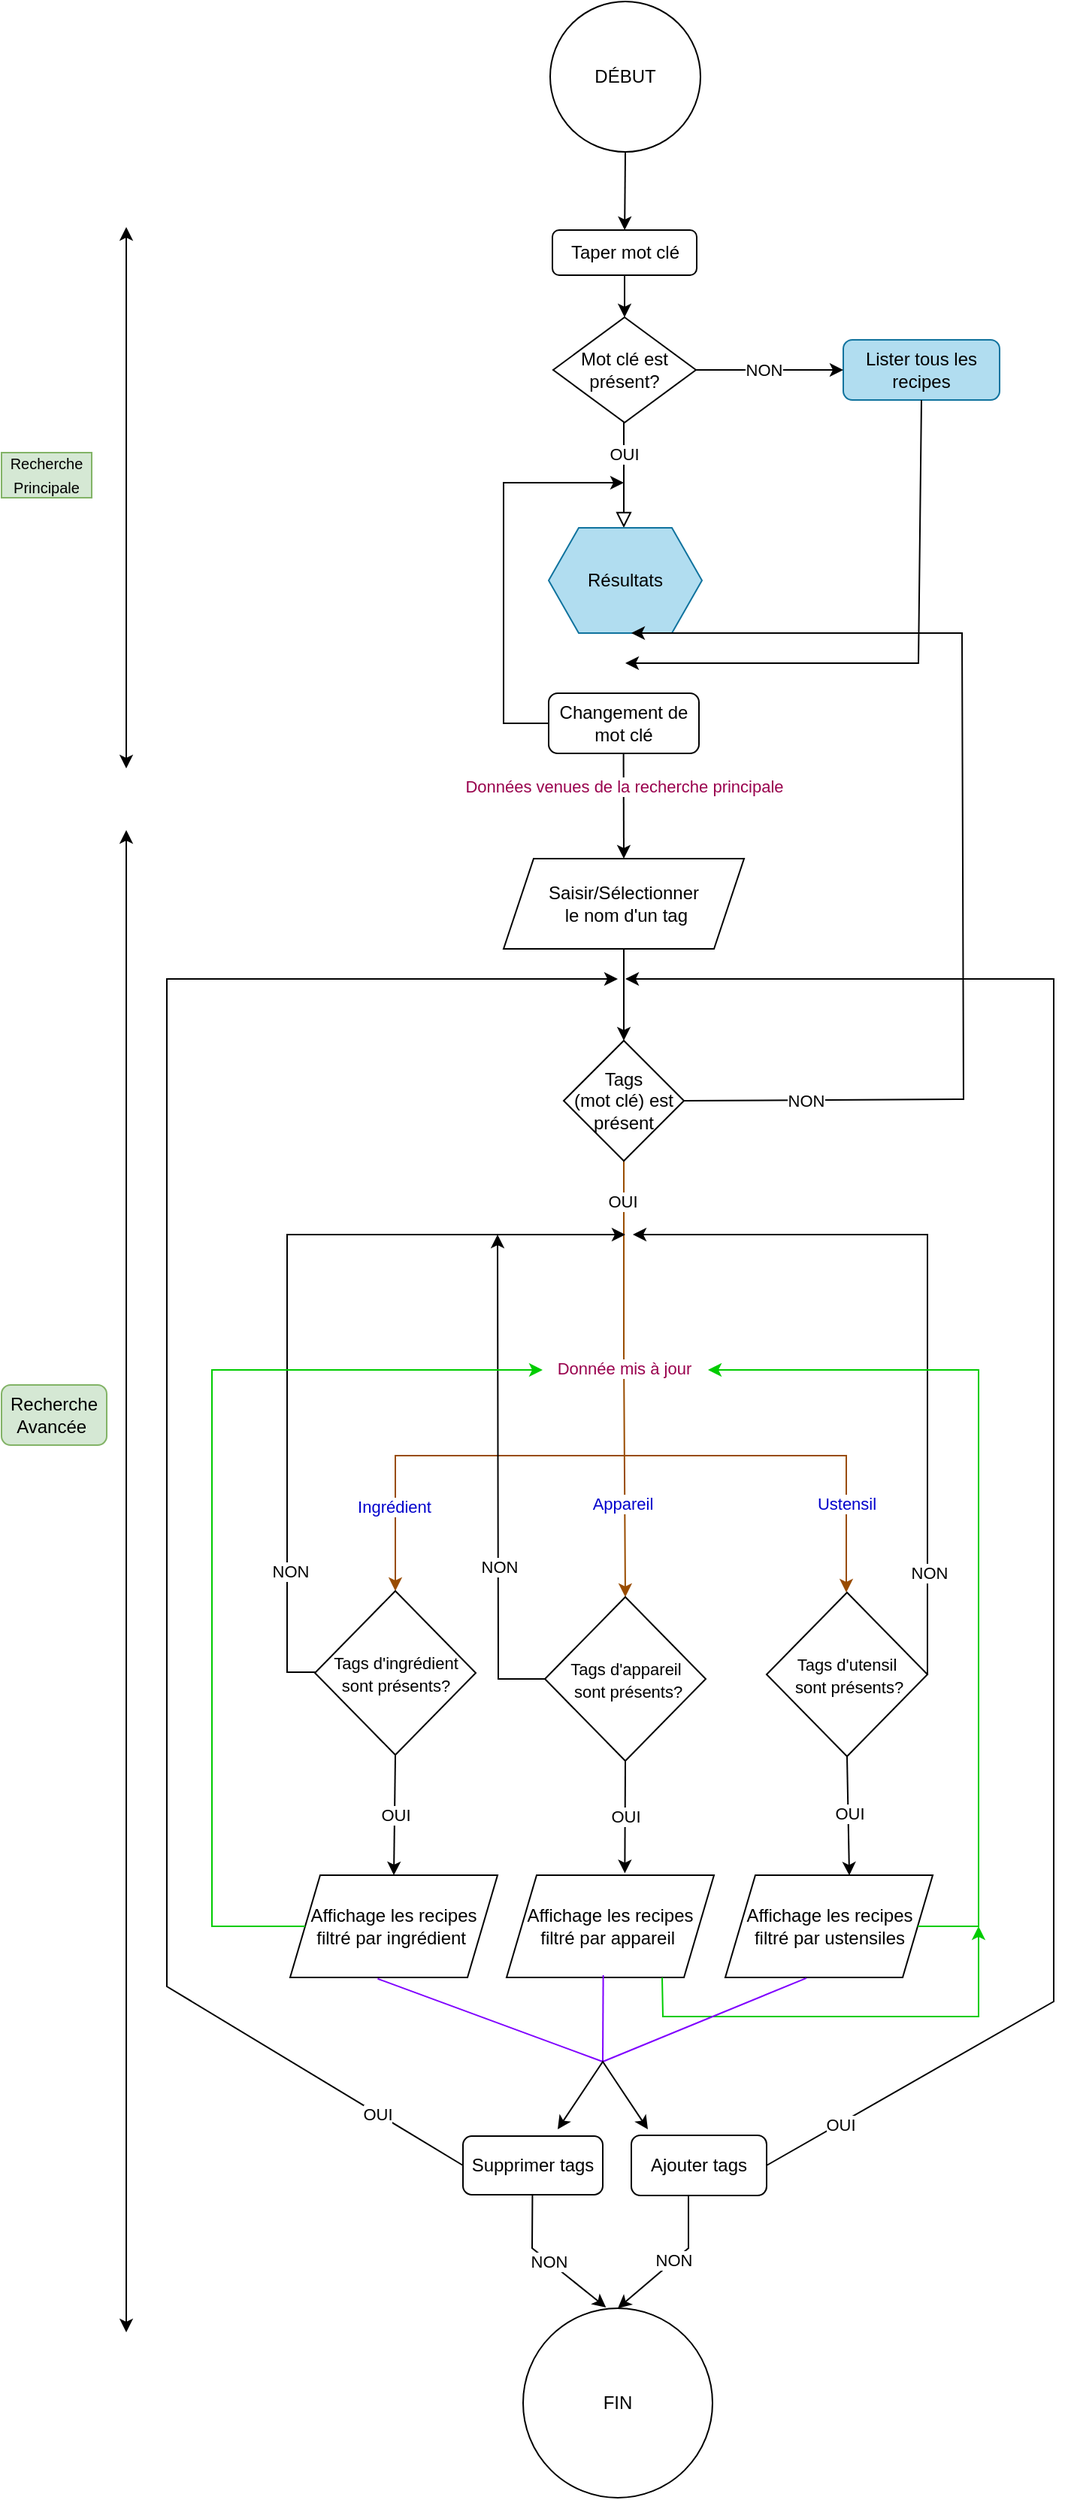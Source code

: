 <mxfile version="21.3.7" type="github">
  <diagram id="C5RBs43oDa-KdzZeNtuy" name="Page-1">
    <mxGraphModel dx="1060" dy="1888" grid="1" gridSize="10" guides="1" tooltips="1" connect="1" arrows="1" fold="1" page="1" pageScale="1" pageWidth="827" pageHeight="1169" math="0" shadow="0">
      <root>
        <mxCell id="WIyWlLk6GJQsqaUBKTNV-0" />
        <mxCell id="WIyWlLk6GJQsqaUBKTNV-1" parent="WIyWlLk6GJQsqaUBKTNV-0" />
        <mxCell id="WIyWlLk6GJQsqaUBKTNV-2" value="" style="rounded=0;html=1;jettySize=auto;orthogonalLoop=1;fontSize=11;endArrow=block;endFill=0;endSize=8;strokeWidth=1;shadow=0;labelBackgroundColor=none;edgeStyle=orthogonalEdgeStyle;" parent="WIyWlLk6GJQsqaUBKTNV-1" edge="1">
          <mxGeometry relative="1" as="geometry">
            <mxPoint x="444" y="120" as="sourcePoint" />
            <mxPoint x="444" y="200" as="targetPoint" />
          </mxGeometry>
        </mxCell>
        <mxCell id="a6fsCwY-pUk3Va7mNux8-23" value="OUI" style="edgeLabel;html=1;align=center;verticalAlign=middle;resizable=0;points=[];" vertex="1" connectable="0" parent="WIyWlLk6GJQsqaUBKTNV-2">
          <mxGeometry x="-0.693" y="-1" relative="1" as="geometry">
            <mxPoint x="1" y="18" as="offset" />
          </mxGeometry>
        </mxCell>
        <mxCell id="a6fsCwY-pUk3Va7mNux8-1" value="" style="endArrow=classic;startArrow=classic;html=1;rounded=0;" edge="1" parent="WIyWlLk6GJQsqaUBKTNV-1">
          <mxGeometry width="50" height="50" relative="1" as="geometry">
            <mxPoint x="113" y="360" as="sourcePoint" />
            <mxPoint x="113" as="targetPoint" />
            <Array as="points">
              <mxPoint x="113" y="230" />
            </Array>
          </mxGeometry>
        </mxCell>
        <mxCell id="a6fsCwY-pUk3Va7mNux8-3" value="&lt;p style=&quot;line-height: 130%;&quot;&gt;&lt;font style=&quot;font-size: 10px;&quot;&gt;Recherche Principale&lt;/font&gt;&lt;/p&gt;" style="text;html=1;strokeColor=#82b366;fillColor=#d5e8d4;align=center;verticalAlign=middle;whiteSpace=wrap;rounded=0;" vertex="1" parent="WIyWlLk6GJQsqaUBKTNV-1">
          <mxGeometry x="30" y="150" width="60" height="30" as="geometry" />
        </mxCell>
        <mxCell id="a6fsCwY-pUk3Va7mNux8-7" value="Lister tous les recipes" style="rounded=1;whiteSpace=wrap;html=1;fillColor=#b1ddf0;strokeColor=#10739e;" vertex="1" parent="WIyWlLk6GJQsqaUBKTNV-1">
          <mxGeometry x="590" y="75" width="104" height="40" as="geometry" />
        </mxCell>
        <mxCell id="a6fsCwY-pUk3Va7mNux8-8" value="" style="endArrow=classic;html=1;rounded=0;exitX=0.5;exitY=1;exitDx=0;exitDy=0;" edge="1" parent="WIyWlLk6GJQsqaUBKTNV-1" source="a6fsCwY-pUk3Va7mNux8-7">
          <mxGeometry width="50" height="50" relative="1" as="geometry">
            <mxPoint x="637.66" y="130" as="sourcePoint" />
            <mxPoint x="445" y="290" as="targetPoint" />
            <Array as="points">
              <mxPoint x="640" y="290" />
            </Array>
          </mxGeometry>
        </mxCell>
        <mxCell id="a6fsCwY-pUk3Va7mNux8-11" value="" style="endArrow=classic;html=1;rounded=0;entryX=0.5;entryY=0;entryDx=0;entryDy=0;exitX=0.45;exitY=0.925;exitDx=0;exitDy=0;exitPerimeter=0;strokeColor=#994C00;" edge="1" parent="WIyWlLk6GJQsqaUBKTNV-1">
          <mxGeometry width="50" height="50" relative="1" as="geometry">
            <mxPoint x="444" y="615" as="sourcePoint" />
            <mxPoint x="445" y="911" as="targetPoint" />
            <Array as="points">
              <mxPoint x="444" y="700" />
              <mxPoint x="444" y="750" />
            </Array>
          </mxGeometry>
        </mxCell>
        <mxCell id="a6fsCwY-pUk3Va7mNux8-26" value="&lt;font color=&quot;#0000cc&quot;&gt;Appareil&lt;/font&gt;" style="edgeLabel;html=1;align=center;verticalAlign=middle;resizable=0;points=[];" vertex="1" connectable="0" parent="a6fsCwY-pUk3Va7mNux8-11">
          <mxGeometry x="0.379" y="-2" relative="1" as="geometry">
            <mxPoint y="136" as="offset" />
          </mxGeometry>
        </mxCell>
        <mxCell id="a6fsCwY-pUk3Va7mNux8-93" value="&lt;font color=&quot;#0000cc&quot;&gt;Appareil&lt;/font&gt;" style="edgeLabel;html=1;align=center;verticalAlign=middle;resizable=0;points=[];" vertex="1" connectable="0" parent="a6fsCwY-pUk3Va7mNux8-11">
          <mxGeometry x="0.524" y="-2" relative="1" as="geometry">
            <mxPoint y="8" as="offset" />
          </mxGeometry>
        </mxCell>
        <mxCell id="a6fsCwY-pUk3Va7mNux8-94" value="OUI" style="edgeLabel;html=1;align=center;verticalAlign=middle;resizable=0;points=[];" vertex="1" connectable="0" parent="a6fsCwY-pUk3Va7mNux8-11">
          <mxGeometry x="-0.778" y="-1" relative="1" as="geometry">
            <mxPoint as="offset" />
          </mxGeometry>
        </mxCell>
        <mxCell id="a6fsCwY-pUk3Va7mNux8-95" value="&lt;font color=&quot;#99004d&quot;&gt;Donnée mis à jour&lt;/font&gt;" style="edgeLabel;html=1;align=center;verticalAlign=middle;resizable=0;points=[];" vertex="1" connectable="0" parent="a6fsCwY-pUk3Va7mNux8-11">
          <mxGeometry x="-0.242" relative="1" as="geometry">
            <mxPoint y="32" as="offset" />
          </mxGeometry>
        </mxCell>
        <mxCell id="a6fsCwY-pUk3Va7mNux8-16" value="" style="endArrow=classic;html=1;rounded=0;" edge="1" parent="WIyWlLk6GJQsqaUBKTNV-1">
          <mxGeometry width="50" height="50" relative="1" as="geometry">
            <mxPoint x="443.8" y="350" as="sourcePoint" />
            <mxPoint x="444" y="420" as="targetPoint" />
          </mxGeometry>
        </mxCell>
        <mxCell id="a6fsCwY-pUk3Va7mNux8-30" value="&lt;font color=&quot;#99004d&quot;&gt;Données venues de la recherche&amp;nbsp;&lt;span style=&quot;caret-color: rgb(153, 0, 77);&quot;&gt;principale&lt;/span&gt;&lt;/font&gt;" style="edgeLabel;html=1;align=center;verticalAlign=middle;resizable=0;points=[];" vertex="1" connectable="0" parent="a6fsCwY-pUk3Va7mNux8-16">
          <mxGeometry x="-0.189" relative="1" as="geometry">
            <mxPoint y="-7" as="offset" />
          </mxGeometry>
        </mxCell>
        <mxCell id="a6fsCwY-pUk3Va7mNux8-21" value="Changement de mot clé" style="rounded=1;whiteSpace=wrap;html=1;" vertex="1" parent="WIyWlLk6GJQsqaUBKTNV-1">
          <mxGeometry x="394" y="310" width="100" height="40" as="geometry" />
        </mxCell>
        <mxCell id="a6fsCwY-pUk3Va7mNux8-22" value="" style="endArrow=classic;html=1;rounded=0;exitX=0;exitY=0.5;exitDx=0;exitDy=0;" edge="1" parent="WIyWlLk6GJQsqaUBKTNV-1" source="a6fsCwY-pUk3Va7mNux8-21">
          <mxGeometry width="50" height="50" relative="1" as="geometry">
            <mxPoint x="364" y="310" as="sourcePoint" />
            <mxPoint x="444" y="170" as="targetPoint" />
            <Array as="points">
              <mxPoint x="364" y="330" />
              <mxPoint x="364" y="170" />
            </Array>
          </mxGeometry>
        </mxCell>
        <mxCell id="a6fsCwY-pUk3Va7mNux8-28" value="" style="endArrow=classic;html=1;rounded=0;entryX=0.5;entryY=0;entryDx=0;entryDy=0;strokeColor=#994C00;" edge="1" parent="WIyWlLk6GJQsqaUBKTNV-1">
          <mxGeometry width="50" height="50" relative="1" as="geometry">
            <mxPoint x="442" y="817" as="sourcePoint" />
            <mxPoint x="592" y="908" as="targetPoint" />
            <Array as="points">
              <mxPoint x="592" y="817" />
            </Array>
          </mxGeometry>
        </mxCell>
        <mxCell id="a6fsCwY-pUk3Va7mNux8-29" value="&lt;font color=&quot;#0000cc&quot;&gt;Ustensil&lt;/font&gt;" style="edgeLabel;html=1;align=center;verticalAlign=middle;resizable=0;points=[];" vertex="1" connectable="0" parent="a6fsCwY-pUk3Va7mNux8-28">
          <mxGeometry x="0.509" y="-2" relative="1" as="geometry">
            <mxPoint x="2" as="offset" />
          </mxGeometry>
        </mxCell>
        <mxCell id="a6fsCwY-pUk3Va7mNux8-31" value="Résultats" style="shape=hexagon;perimeter=hexagonPerimeter2;whiteSpace=wrap;html=1;fixedSize=1;fillColor=#b1ddf0;strokeColor=#10739e;" vertex="1" parent="WIyWlLk6GJQsqaUBKTNV-1">
          <mxGeometry x="394" y="200" width="102" height="70" as="geometry" />
        </mxCell>
        <mxCell id="a6fsCwY-pUk3Va7mNux8-35" value="Supprimer tags" style="rounded=1;whiteSpace=wrap;html=1;" vertex="1" parent="WIyWlLk6GJQsqaUBKTNV-1">
          <mxGeometry x="337" y="1269.5" width="93" height="39" as="geometry" />
        </mxCell>
        <mxCell id="a6fsCwY-pUk3Va7mNux8-36" value="Ajouter tags" style="rounded=1;whiteSpace=wrap;html=1;" vertex="1" parent="WIyWlLk6GJQsqaUBKTNV-1">
          <mxGeometry x="449" y="1269" width="90" height="40" as="geometry" />
        </mxCell>
        <mxCell id="a6fsCwY-pUk3Va7mNux8-43" value="" style="endArrow=classic;html=1;rounded=0;exitX=0;exitY=0.5;exitDx=0;exitDy=0;" edge="1" parent="WIyWlLk6GJQsqaUBKTNV-1" source="a6fsCwY-pUk3Va7mNux8-35">
          <mxGeometry width="50" height="50" relative="1" as="geometry">
            <mxPoint x="339" y="1220" as="sourcePoint" />
            <mxPoint x="440" y="500" as="targetPoint" />
            <Array as="points">
              <mxPoint x="140" y="1170" />
              <mxPoint x="140" y="790" />
              <mxPoint x="140" y="500" />
              <mxPoint x="339" y="500" />
            </Array>
          </mxGeometry>
        </mxCell>
        <mxCell id="a6fsCwY-pUk3Va7mNux8-96" value="OUI" style="edgeLabel;html=1;align=center;verticalAlign=middle;resizable=0;points=[];" vertex="1" connectable="0" parent="a6fsCwY-pUk3Va7mNux8-43">
          <mxGeometry x="-0.89" y="2" relative="1" as="geometry">
            <mxPoint y="-2" as="offset" />
          </mxGeometry>
        </mxCell>
        <mxCell id="a6fsCwY-pUk3Va7mNux8-44" value="" style="endArrow=classic;html=1;rounded=0;exitX=1;exitY=0.5;exitDx=0;exitDy=0;" edge="1" parent="WIyWlLk6GJQsqaUBKTNV-1" source="a6fsCwY-pUk3Va7mNux8-36">
          <mxGeometry width="50" height="50" relative="1" as="geometry">
            <mxPoint x="542" y="1095" as="sourcePoint" />
            <mxPoint x="445" y="500" as="targetPoint" />
            <Array as="points">
              <mxPoint x="730" y="1180" />
              <mxPoint x="730" y="500" />
              <mxPoint x="560" y="500" />
            </Array>
          </mxGeometry>
        </mxCell>
        <mxCell id="a6fsCwY-pUk3Va7mNux8-97" value="OUI" style="edgeLabel;html=1;align=center;verticalAlign=middle;resizable=0;points=[];" vertex="1" connectable="0" parent="a6fsCwY-pUk3Va7mNux8-44">
          <mxGeometry x="-0.909" y="-3" relative="1" as="geometry">
            <mxPoint y="-3" as="offset" />
          </mxGeometry>
        </mxCell>
        <mxCell id="a6fsCwY-pUk3Va7mNux8-46" value="" style="endArrow=classic;html=1;rounded=0;strokeColor=#994C00;" edge="1" parent="WIyWlLk6GJQsqaUBKTNV-1">
          <mxGeometry width="50" height="50" relative="1" as="geometry">
            <mxPoint x="445" y="817" as="sourcePoint" />
            <mxPoint x="292" y="907" as="targetPoint" />
            <Array as="points">
              <mxPoint x="445" y="817" />
              <mxPoint x="292" y="817" />
            </Array>
          </mxGeometry>
        </mxCell>
        <mxCell id="a6fsCwY-pUk3Va7mNux8-47" value="&lt;font color=&quot;#0000cc&quot;&gt;Ingrédient&lt;/font&gt;" style="edgeLabel;html=1;align=center;verticalAlign=middle;resizable=0;points=[];" vertex="1" connectable="0" parent="a6fsCwY-pUk3Va7mNux8-46">
          <mxGeometry x="0.534" y="-1" relative="1" as="geometry">
            <mxPoint as="offset" />
          </mxGeometry>
        </mxCell>
        <mxCell id="a6fsCwY-pUk3Va7mNux8-48" value="" style="endArrow=classic;startArrow=classic;html=1;rounded=0;" edge="1" parent="WIyWlLk6GJQsqaUBKTNV-1">
          <mxGeometry width="50" height="50" relative="1" as="geometry">
            <mxPoint x="113" y="1400" as="sourcePoint" />
            <mxPoint x="113" y="401" as="targetPoint" />
            <Array as="points" />
          </mxGeometry>
        </mxCell>
        <mxCell id="a6fsCwY-pUk3Va7mNux8-49" value="Recherche Avancée&amp;nbsp;" style="rounded=1;whiteSpace=wrap;html=1;fillColor=#d5e8d4;strokeColor=#82b366;" vertex="1" parent="WIyWlLk6GJQsqaUBKTNV-1">
          <mxGeometry x="30" y="770" width="70" height="40" as="geometry" />
        </mxCell>
        <mxCell id="a6fsCwY-pUk3Va7mNux8-50" value="" style="endArrow=classic;html=1;rounded=0;exitX=1;exitY=0.5;exitDx=0;exitDy=0;" edge="1" parent="WIyWlLk6GJQsqaUBKTNV-1" source="a6fsCwY-pUk3Va7mNux8-60">
          <mxGeometry width="50" height="50" relative="1" as="geometry">
            <mxPoint x="489.0" y="575.0" as="sourcePoint" />
            <mxPoint x="449" y="270" as="targetPoint" />
            <Array as="points">
              <mxPoint x="670" y="580" />
              <mxPoint x="669" y="270" />
              <mxPoint x="579" y="270" />
            </Array>
          </mxGeometry>
        </mxCell>
        <mxCell id="a6fsCwY-pUk3Va7mNux8-65" value="NON" style="edgeLabel;html=1;align=center;verticalAlign=middle;resizable=0;points=[];" vertex="1" connectable="0" parent="a6fsCwY-pUk3Va7mNux8-50">
          <mxGeometry x="-0.775" y="-1" relative="1" as="geometry">
            <mxPoint y="-1" as="offset" />
          </mxGeometry>
        </mxCell>
        <mxCell id="a6fsCwY-pUk3Va7mNux8-52" value="Taper mot clé" style="rounded=1;whiteSpace=wrap;html=1;" vertex="1" parent="WIyWlLk6GJQsqaUBKTNV-1">
          <mxGeometry x="396.5" y="2" width="96" height="30" as="geometry" />
        </mxCell>
        <mxCell id="a6fsCwY-pUk3Va7mNux8-57" value="" style="edgeStyle=orthogonalEdgeStyle;rounded=0;orthogonalLoop=1;jettySize=auto;html=1;" edge="1" parent="WIyWlLk6GJQsqaUBKTNV-1" source="a6fsCwY-pUk3Va7mNux8-53" target="a6fsCwY-pUk3Va7mNux8-7">
          <mxGeometry relative="1" as="geometry" />
        </mxCell>
        <mxCell id="a6fsCwY-pUk3Va7mNux8-58" value="NON" style="edgeLabel;html=1;align=center;verticalAlign=middle;resizable=0;points=[];" vertex="1" connectable="0" parent="a6fsCwY-pUk3Va7mNux8-57">
          <mxGeometry x="-0.083" y="-2" relative="1" as="geometry">
            <mxPoint y="-2" as="offset" />
          </mxGeometry>
        </mxCell>
        <mxCell id="a6fsCwY-pUk3Va7mNux8-53" value="Mot clé est présent?" style="rhombus;whiteSpace=wrap;html=1;" vertex="1" parent="WIyWlLk6GJQsqaUBKTNV-1">
          <mxGeometry x="397" y="60" width="95" height="70" as="geometry" />
        </mxCell>
        <mxCell id="a6fsCwY-pUk3Va7mNux8-55" value="" style="endArrow=classic;html=1;rounded=0;exitX=0.5;exitY=1;exitDx=0;exitDy=0;" edge="1" parent="WIyWlLk6GJQsqaUBKTNV-1" source="a6fsCwY-pUk3Va7mNux8-52" target="a6fsCwY-pUk3Va7mNux8-53">
          <mxGeometry width="50" height="50" relative="1" as="geometry">
            <mxPoint x="469" y="50" as="sourcePoint" />
            <mxPoint x="519" as="targetPoint" />
          </mxGeometry>
        </mxCell>
        <mxCell id="a6fsCwY-pUk3Va7mNux8-60" value="Tags &lt;br&gt;(mot clé) est présent" style="rhombus;whiteSpace=wrap;html=1;" vertex="1" parent="WIyWlLk6GJQsqaUBKTNV-1">
          <mxGeometry x="404" y="541" width="80" height="80" as="geometry" />
        </mxCell>
        <mxCell id="a6fsCwY-pUk3Va7mNux8-64" value="" style="edgeStyle=orthogonalEdgeStyle;rounded=0;orthogonalLoop=1;jettySize=auto;html=1;" edge="1" parent="WIyWlLk6GJQsqaUBKTNV-1" source="a6fsCwY-pUk3Va7mNux8-62" target="a6fsCwY-pUk3Va7mNux8-60">
          <mxGeometry relative="1" as="geometry" />
        </mxCell>
        <mxCell id="a6fsCwY-pUk3Va7mNux8-62" value="Saisir/Sélectionner&lt;br&gt;&amp;nbsp;le nom d&#39;un tag" style="shape=parallelogram;perimeter=parallelogramPerimeter;whiteSpace=wrap;html=1;fixedSize=1;" vertex="1" parent="WIyWlLk6GJQsqaUBKTNV-1">
          <mxGeometry x="364" y="420" width="160" height="60" as="geometry" />
        </mxCell>
        <mxCell id="a6fsCwY-pUk3Va7mNux8-72" style="edgeStyle=orthogonalEdgeStyle;rounded=0;orthogonalLoop=1;jettySize=auto;html=1;exitX=0.033;exitY=0.512;exitDx=0;exitDy=0;exitPerimeter=0;" edge="1" parent="WIyWlLk6GJQsqaUBKTNV-1" source="a6fsCwY-pUk3Va7mNux8-70">
          <mxGeometry relative="1" as="geometry">
            <mxPoint x="445" y="670" as="targetPoint" />
            <mxPoint x="233.5" y="961.5" as="sourcePoint" />
            <Array as="points">
              <mxPoint x="242" y="961" />
              <mxPoint x="220" y="961" />
              <mxPoint x="220" y="670" />
            </Array>
          </mxGeometry>
        </mxCell>
        <mxCell id="a6fsCwY-pUk3Va7mNux8-75" value="NON" style="edgeLabel;html=1;align=center;verticalAlign=middle;resizable=0;points=[];" vertex="1" connectable="0" parent="a6fsCwY-pUk3Va7mNux8-72">
          <mxGeometry x="0.045" y="3" relative="1" as="geometry">
            <mxPoint x="5" y="191" as="offset" />
          </mxGeometry>
        </mxCell>
        <mxCell id="a6fsCwY-pUk3Va7mNux8-70" value="&lt;font style=&quot;font-size: 11px;&quot;&gt;Tags d&#39;ingrédient sont présents?&lt;/font&gt;" style="rhombus;whiteSpace=wrap;html=1;" vertex="1" parent="WIyWlLk6GJQsqaUBKTNV-1">
          <mxGeometry x="238.5" y="907" width="107" height="109" as="geometry" />
        </mxCell>
        <mxCell id="a6fsCwY-pUk3Va7mNux8-71" value="OUI" style="endArrow=classic;html=1;rounded=0;entryX=0.5;entryY=0;entryDx=0;entryDy=0;" edge="1" parent="WIyWlLk6GJQsqaUBKTNV-1" target="a6fsCwY-pUk3Va7mNux8-68">
          <mxGeometry width="50" height="50" relative="1" as="geometry">
            <mxPoint x="292" y="1016" as="sourcePoint" />
            <mxPoint x="291" y="1066" as="targetPoint" />
            <Array as="points" />
          </mxGeometry>
        </mxCell>
        <mxCell id="a6fsCwY-pUk3Va7mNux8-68" value="Affichage les recipes filtré par ingrédient&amp;nbsp;" style="shape=parallelogram;perimeter=parallelogramPerimeter;whiteSpace=wrap;html=1;fixedSize=1;" vertex="1" parent="WIyWlLk6GJQsqaUBKTNV-1">
          <mxGeometry x="222" y="1096" width="138" height="68" as="geometry" />
        </mxCell>
        <mxCell id="a6fsCwY-pUk3Va7mNux8-79" value="NON" style="endArrow=classic;html=1;rounded=0;entryX=0.438;entryY=-0.004;entryDx=0;entryDy=0;entryPerimeter=0;" edge="1" parent="WIyWlLk6GJQsqaUBKTNV-1" target="a6fsCwY-pUk3Va7mNux8-81">
          <mxGeometry width="50" height="50" relative="1" as="geometry">
            <mxPoint x="383.21" y="1308.5" as="sourcePoint" />
            <mxPoint x="383.21" y="1358.5" as="targetPoint" />
            <Array as="points">
              <mxPoint x="383" y="1344" />
            </Array>
          </mxGeometry>
        </mxCell>
        <mxCell id="a6fsCwY-pUk3Va7mNux8-80" value="NON" style="endArrow=classic;html=1;rounded=0;entryX=0.5;entryY=0;entryDx=0;entryDy=0;" edge="1" parent="WIyWlLk6GJQsqaUBKTNV-1" target="a6fsCwY-pUk3Va7mNux8-81">
          <mxGeometry width="50" height="50" relative="1" as="geometry">
            <mxPoint x="487" y="1308.5" as="sourcePoint" />
            <mxPoint x="487" y="1358.5" as="targetPoint" />
            <Array as="points">
              <mxPoint x="487" y="1344" />
            </Array>
          </mxGeometry>
        </mxCell>
        <mxCell id="a6fsCwY-pUk3Va7mNux8-81" value="FIN" style="ellipse;whiteSpace=wrap;html=1;aspect=fixed;" vertex="1" parent="WIyWlLk6GJQsqaUBKTNV-1">
          <mxGeometry x="377" y="1384" width="126" height="126" as="geometry" />
        </mxCell>
        <mxCell id="a6fsCwY-pUk3Va7mNux8-86" value="" style="edgeStyle=orthogonalEdgeStyle;rounded=0;orthogonalLoop=1;jettySize=auto;html=1;" edge="1" parent="WIyWlLk6GJQsqaUBKTNV-1" source="a6fsCwY-pUk3Va7mNux8-82">
          <mxGeometry relative="1" as="geometry">
            <mxPoint x="360" y="670" as="targetPoint" />
          </mxGeometry>
        </mxCell>
        <mxCell id="a6fsCwY-pUk3Va7mNux8-89" value="NON" style="edgeLabel;html=1;align=center;verticalAlign=middle;resizable=0;points=[];" vertex="1" connectable="0" parent="a6fsCwY-pUk3Va7mNux8-86">
          <mxGeometry x="-0.353" relative="1" as="geometry">
            <mxPoint as="offset" />
          </mxGeometry>
        </mxCell>
        <mxCell id="a6fsCwY-pUk3Va7mNux8-82" value="&lt;font style=&quot;font-size: 11px;&quot;&gt;Tags d&#39;appareil&lt;br&gt;&amp;nbsp;sont présents?&lt;/font&gt;" style="rhombus;whiteSpace=wrap;html=1;" vertex="1" parent="WIyWlLk6GJQsqaUBKTNV-1">
          <mxGeometry x="391.5" y="911" width="107" height="109" as="geometry" />
        </mxCell>
        <mxCell id="a6fsCwY-pUk3Va7mNux8-83" value="&lt;font style=&quot;font-size: 11px;&quot;&gt;Tags d&#39;utensil&lt;br&gt;&amp;nbsp;sont présents?&lt;/font&gt;" style="rhombus;whiteSpace=wrap;html=1;" vertex="1" parent="WIyWlLk6GJQsqaUBKTNV-1">
          <mxGeometry x="539" y="908" width="107" height="109" as="geometry" />
        </mxCell>
        <mxCell id="a6fsCwY-pUk3Va7mNux8-84" value="DÉBUT" style="ellipse;whiteSpace=wrap;html=1;aspect=fixed;" vertex="1" parent="WIyWlLk6GJQsqaUBKTNV-1">
          <mxGeometry x="395" y="-150" width="100" height="100" as="geometry" />
        </mxCell>
        <mxCell id="a6fsCwY-pUk3Va7mNux8-85" value="" style="endArrow=classic;html=1;rounded=0;" edge="1" parent="WIyWlLk6GJQsqaUBKTNV-1" source="a6fsCwY-pUk3Va7mNux8-84" target="a6fsCwY-pUk3Va7mNux8-52">
          <mxGeometry width="50" height="50" relative="1" as="geometry">
            <mxPoint x="444" y="-20" as="sourcePoint" />
            <mxPoint x="494" y="-70" as="targetPoint" />
          </mxGeometry>
        </mxCell>
        <mxCell id="a6fsCwY-pUk3Va7mNux8-92" value="Affichage les recipes filtré par appareil&amp;nbsp;" style="shape=parallelogram;perimeter=parallelogramPerimeter;whiteSpace=wrap;html=1;fixedSize=1;" vertex="1" parent="WIyWlLk6GJQsqaUBKTNV-1">
          <mxGeometry x="366" y="1096" width="138" height="68" as="geometry" />
        </mxCell>
        <mxCell id="a6fsCwY-pUk3Va7mNux8-98" value="Affichage les recipes filtré par ustensiles" style="shape=parallelogram;perimeter=parallelogramPerimeter;whiteSpace=wrap;html=1;fixedSize=1;" vertex="1" parent="WIyWlLk6GJQsqaUBKTNV-1">
          <mxGeometry x="511.5" y="1096" width="138" height="68" as="geometry" />
        </mxCell>
        <mxCell id="a6fsCwY-pUk3Va7mNux8-99" value="OUI" style="endArrow=classic;html=1;rounded=0;exitX=0.5;exitY=1;exitDx=0;exitDy=0;entryX=0.57;entryY=-0.019;entryDx=0;entryDy=0;entryPerimeter=0;" edge="1" parent="WIyWlLk6GJQsqaUBKTNV-1" source="a6fsCwY-pUk3Va7mNux8-82" target="a6fsCwY-pUk3Va7mNux8-92">
          <mxGeometry width="50" height="50" relative="1" as="geometry">
            <mxPoint x="380" y="1070" as="sourcePoint" />
            <mxPoint x="430" y="1020" as="targetPoint" />
          </mxGeometry>
        </mxCell>
        <mxCell id="a6fsCwY-pUk3Va7mNux8-100" value="" style="endArrow=classic;html=1;rounded=0;exitX=0.5;exitY=1;exitDx=0;exitDy=0;entryX=0.598;entryY=0.002;entryDx=0;entryDy=0;entryPerimeter=0;" edge="1" parent="WIyWlLk6GJQsqaUBKTNV-1" source="a6fsCwY-pUk3Va7mNux8-83" target="a6fsCwY-pUk3Va7mNux8-98">
          <mxGeometry width="50" height="50" relative="1" as="geometry">
            <mxPoint x="380" y="1070" as="sourcePoint" />
            <mxPoint x="593" y="1090" as="targetPoint" />
          </mxGeometry>
        </mxCell>
        <mxCell id="a6fsCwY-pUk3Va7mNux8-101" value="OUI" style="edgeLabel;html=1;align=center;verticalAlign=middle;resizable=0;points=[];" vertex="1" connectable="0" parent="a6fsCwY-pUk3Va7mNux8-100">
          <mxGeometry x="-0.046" y="1" relative="1" as="geometry">
            <mxPoint as="offset" />
          </mxGeometry>
        </mxCell>
        <mxCell id="a6fsCwY-pUk3Va7mNux8-102" value="" style="endArrow=classic;html=1;rounded=0;exitX=1;exitY=0.5;exitDx=0;exitDy=0;" edge="1" parent="WIyWlLk6GJQsqaUBKTNV-1" source="a6fsCwY-pUk3Va7mNux8-83">
          <mxGeometry width="50" height="50" relative="1" as="geometry">
            <mxPoint x="130" y="960" as="sourcePoint" />
            <mxPoint x="450" y="670" as="targetPoint" />
            <Array as="points">
              <mxPoint x="646" y="670" />
            </Array>
          </mxGeometry>
        </mxCell>
        <mxCell id="a6fsCwY-pUk3Va7mNux8-103" value="NON" style="edgeLabel;html=1;align=center;verticalAlign=middle;resizable=0;points=[];" vertex="1" connectable="0" parent="a6fsCwY-pUk3Va7mNux8-102">
          <mxGeometry x="-0.722" y="-1" relative="1" as="geometry">
            <mxPoint as="offset" />
          </mxGeometry>
        </mxCell>
        <mxCell id="a6fsCwY-pUk3Va7mNux8-105" value="" style="endArrow=classic;html=1;rounded=0;exitX=0;exitY=0.5;exitDx=0;exitDy=0;strokeColor=#00CC00;" edge="1" parent="WIyWlLk6GJQsqaUBKTNV-1" source="a6fsCwY-pUk3Va7mNux8-68">
          <mxGeometry width="50" height="50" relative="1" as="geometry">
            <mxPoint x="130" y="960" as="sourcePoint" />
            <mxPoint x="390" y="760" as="targetPoint" />
            <Array as="points">
              <mxPoint x="170" y="1130" />
              <mxPoint x="170" y="760" />
            </Array>
          </mxGeometry>
        </mxCell>
        <mxCell id="a6fsCwY-pUk3Va7mNux8-106" value="" style="endArrow=classic;html=1;rounded=0;exitX=1;exitY=0.5;exitDx=0;exitDy=0;strokeColor=#00CC00;" edge="1" parent="WIyWlLk6GJQsqaUBKTNV-1" source="a6fsCwY-pUk3Va7mNux8-98">
          <mxGeometry width="50" height="50" relative="1" as="geometry">
            <mxPoint x="130" y="960" as="sourcePoint" />
            <mxPoint x="500" y="760" as="targetPoint" />
            <Array as="points">
              <mxPoint x="680" y="1130" />
              <mxPoint x="680" y="760" />
            </Array>
          </mxGeometry>
        </mxCell>
        <mxCell id="a6fsCwY-pUk3Va7mNux8-107" value="" style="endArrow=classic;html=1;rounded=0;exitX=0.75;exitY=1;exitDx=0;exitDy=0;strokeColor=#00CC00;" edge="1" parent="WIyWlLk6GJQsqaUBKTNV-1" source="a6fsCwY-pUk3Va7mNux8-92">
          <mxGeometry width="50" height="50" relative="1" as="geometry">
            <mxPoint x="290" y="1040" as="sourcePoint" />
            <mxPoint x="680" y="1130" as="targetPoint" />
            <Array as="points">
              <mxPoint x="470" y="1190" />
              <mxPoint x="680" y="1190" />
            </Array>
          </mxGeometry>
        </mxCell>
        <mxCell id="a6fsCwY-pUk3Va7mNux8-111" value="" style="endArrow=none;html=1;rounded=0;exitX=0.422;exitY=1.013;exitDx=0;exitDy=0;exitPerimeter=0;strokeColor=#7F00FF;" edge="1" parent="WIyWlLk6GJQsqaUBKTNV-1" source="a6fsCwY-pUk3Va7mNux8-68">
          <mxGeometry width="50" height="50" relative="1" as="geometry">
            <mxPoint x="310" y="1200" as="sourcePoint" />
            <mxPoint x="430" y="1220" as="targetPoint" />
          </mxGeometry>
        </mxCell>
        <mxCell id="a6fsCwY-pUk3Va7mNux8-112" value="" style="endArrow=none;html=1;rounded=0;entryX=0.466;entryY=0.978;entryDx=0;entryDy=0;entryPerimeter=0;strokeColor=#7F00FF;" edge="1" parent="WIyWlLk6GJQsqaUBKTNV-1" target="a6fsCwY-pUk3Va7mNux8-92">
          <mxGeometry width="50" height="50" relative="1" as="geometry">
            <mxPoint x="430" y="1220" as="sourcePoint" />
            <mxPoint x="360" y="1150" as="targetPoint" />
          </mxGeometry>
        </mxCell>
        <mxCell id="a6fsCwY-pUk3Va7mNux8-113" value="" style="endArrow=none;html=1;rounded=0;entryX=0.391;entryY=1.006;entryDx=0;entryDy=0;entryPerimeter=0;strokeColor=#7F00FF;" edge="1" parent="WIyWlLk6GJQsqaUBKTNV-1" target="a6fsCwY-pUk3Va7mNux8-98">
          <mxGeometry width="50" height="50" relative="1" as="geometry">
            <mxPoint x="430" y="1220" as="sourcePoint" />
            <mxPoint x="360" y="1150" as="targetPoint" />
          </mxGeometry>
        </mxCell>
        <mxCell id="a6fsCwY-pUk3Va7mNux8-114" value="" style="endArrow=classic;startArrow=classic;html=1;rounded=0;" edge="1" parent="WIyWlLk6GJQsqaUBKTNV-1">
          <mxGeometry width="50" height="50" relative="1" as="geometry">
            <mxPoint x="400" y="1265" as="sourcePoint" />
            <mxPoint x="460" y="1265" as="targetPoint" />
            <Array as="points">
              <mxPoint x="430" y="1220" />
            </Array>
          </mxGeometry>
        </mxCell>
      </root>
    </mxGraphModel>
  </diagram>
</mxfile>

